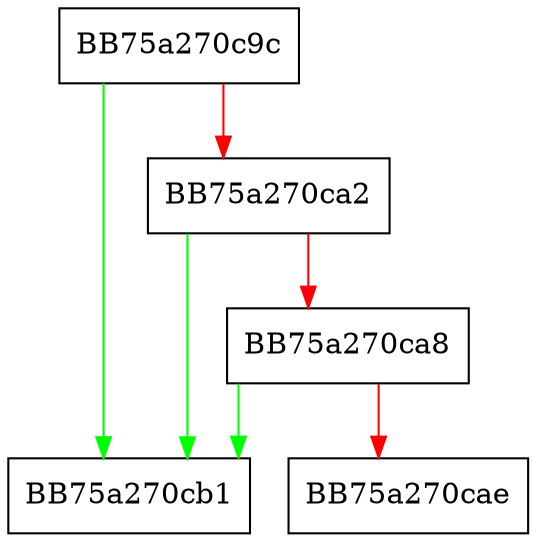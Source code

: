 digraph valid {
  node [shape="box"];
  graph [splines=ortho];
  BB75a270c9c -> BB75a270cb1 [color="green"];
  BB75a270c9c -> BB75a270ca2 [color="red"];
  BB75a270ca2 -> BB75a270cb1 [color="green"];
  BB75a270ca2 -> BB75a270ca8 [color="red"];
  BB75a270ca8 -> BB75a270cb1 [color="green"];
  BB75a270ca8 -> BB75a270cae [color="red"];
}